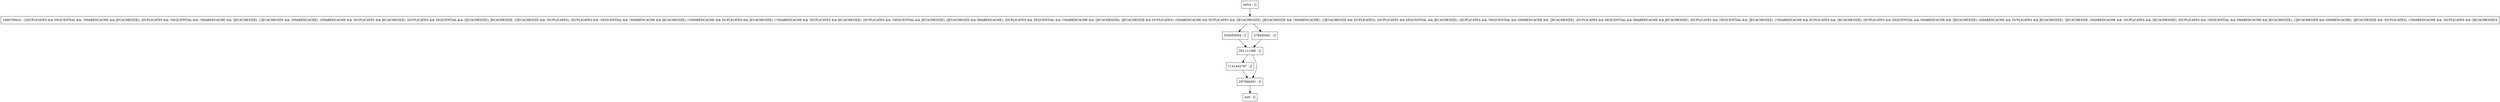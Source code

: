 digraph position {
node [shape=record];
entry [label="entry - []"];
exit [label="exit - []"];
555655054 [label="555655054 - []"];
378040441 [label="378040441 - []"];
1141442797 [label="1141442797 - []"];
1068769431 [label="1068769431 - [(DUPLICATES && SEQUENTIAL && !SHAREDCACHE && JECACHESIZE), (DUPLICATES && !SEQUENTIAL && !SHAREDCACHE && !JECACHESIZE), (!JECACHESIZE && !SHAREDCACHE), (SHAREDCACHE && !DUPLICATES && JECACHESIZE), (DUPLICATES && SEQUENTIAL && !JECACHESIZE), JECACHESIZE, (!JECACHESIZE && !DUPLICATES), (DUPLICATES && !SEQUENTIAL && !SHAREDCACHE && JECACHESIZE), (!SHAREDCACHE && DUPLICATES && JECACHESIZE), (!SHAREDCACHE && !DUPLICATES && JECACHESIZE), (DUPLICATES && !SEQUENTIAL && JECACHESIZE), (JECACHESIZE && SHAREDCACHE), (DUPLICATES && SEQUENTIAL && !SHAREDCACHE && !JECACHESIZE), (JECACHESIZE && DUPLICATES), (SHAREDCACHE && DUPLICATES && !JECACHESIZE), (JECACHESIZE && !SHAREDCACHE), (!JECACHESIZE && DUPLICATES), (DUPLICATES && SEQUENTIAL && JECACHESIZE), (DUPLICATES && !SEQUENTIAL && SHAREDCACHE && !JECACHESIZE), (DUPLICATES && SEQUENTIAL && SHAREDCACHE && JECACHESIZE), (DUPLICATES && !SEQUENTIAL && !JECACHESIZE), (!SHAREDCACHE && DUPLICATES && !JECACHESIZE), (DUPLICATES && SEQUENTIAL && SHAREDCACHE && !JECACHESIZE), (SHAREDCACHE && DUPLICATES && JECACHESIZE), !JECACHESIZE, (SHAREDCACHE && !DUPLICATES && !JECACHESIZE), (DUPLICATES && !SEQUENTIAL && SHAREDCACHE && JECACHESIZE), (!JECACHESIZE && SHAREDCACHE), (JECACHESIZE && !DUPLICATES), (!SHAREDCACHE && !DUPLICATES && !JECACHESIZE)]"];
297666491 [label="297666491 - []"];
261111366 [label="261111366 - []"];
entry;
exit;
entry -> 1068769431;
555655054 -> 261111366;
378040441 -> 261111366;
1141442797 -> 297666491;
1068769431 -> 555655054;
1068769431 -> 378040441;
297666491 -> exit;
261111366 -> 1141442797;
261111366 -> 297666491;
}
